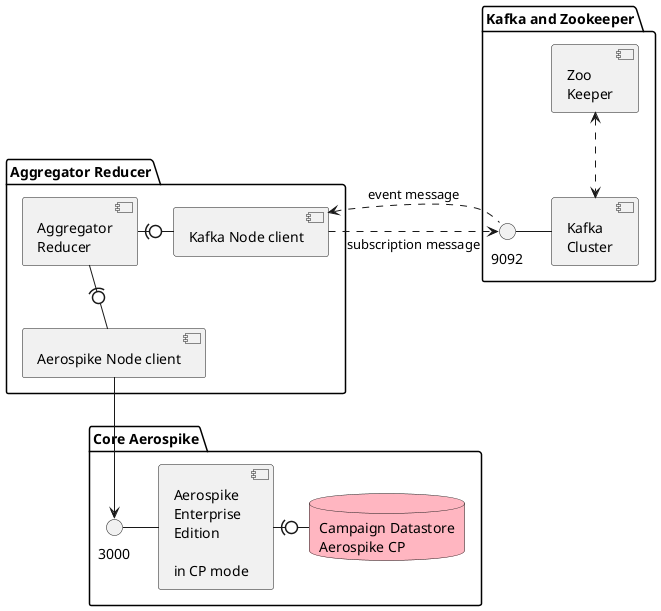 @startuml
skinparam componentStyle uml2

package "Aggregator Reducer" {
  component "Aerospike Node client" as asNodeCore
  component "Kafka Node client" as asNodeKafka
  component "Aggregator\nReducer" as aggReduce
  aggReduce -d(0- asNodeCore
   aggReduce -r(0- asNodeKafka
}
package "Core Aerospike" {
    () "3000" as ascSocket
    component "Aerospike\nEnterprise\nEdition\n\nin CP mode" as asCore
    ascSocket - asCore
    database "Campaign Datastore\nAerospike CP" as core #LightPink
    asCore -r(0- core
}

package "Kafka and Zookeeper" {
    () "9092" as kafClient
    component [Kafka\nCluster] as kafCluster
    kafClient - kafCluster

    component [Zoo\nKeeper] as zookeeper
}

asNodeKafka .r.> kafClient: subscription message
asNodeKafka <.r. kafClient: event message
asNodeCore --> ascSocket
zookeeper <..> kafCluster



@enduml